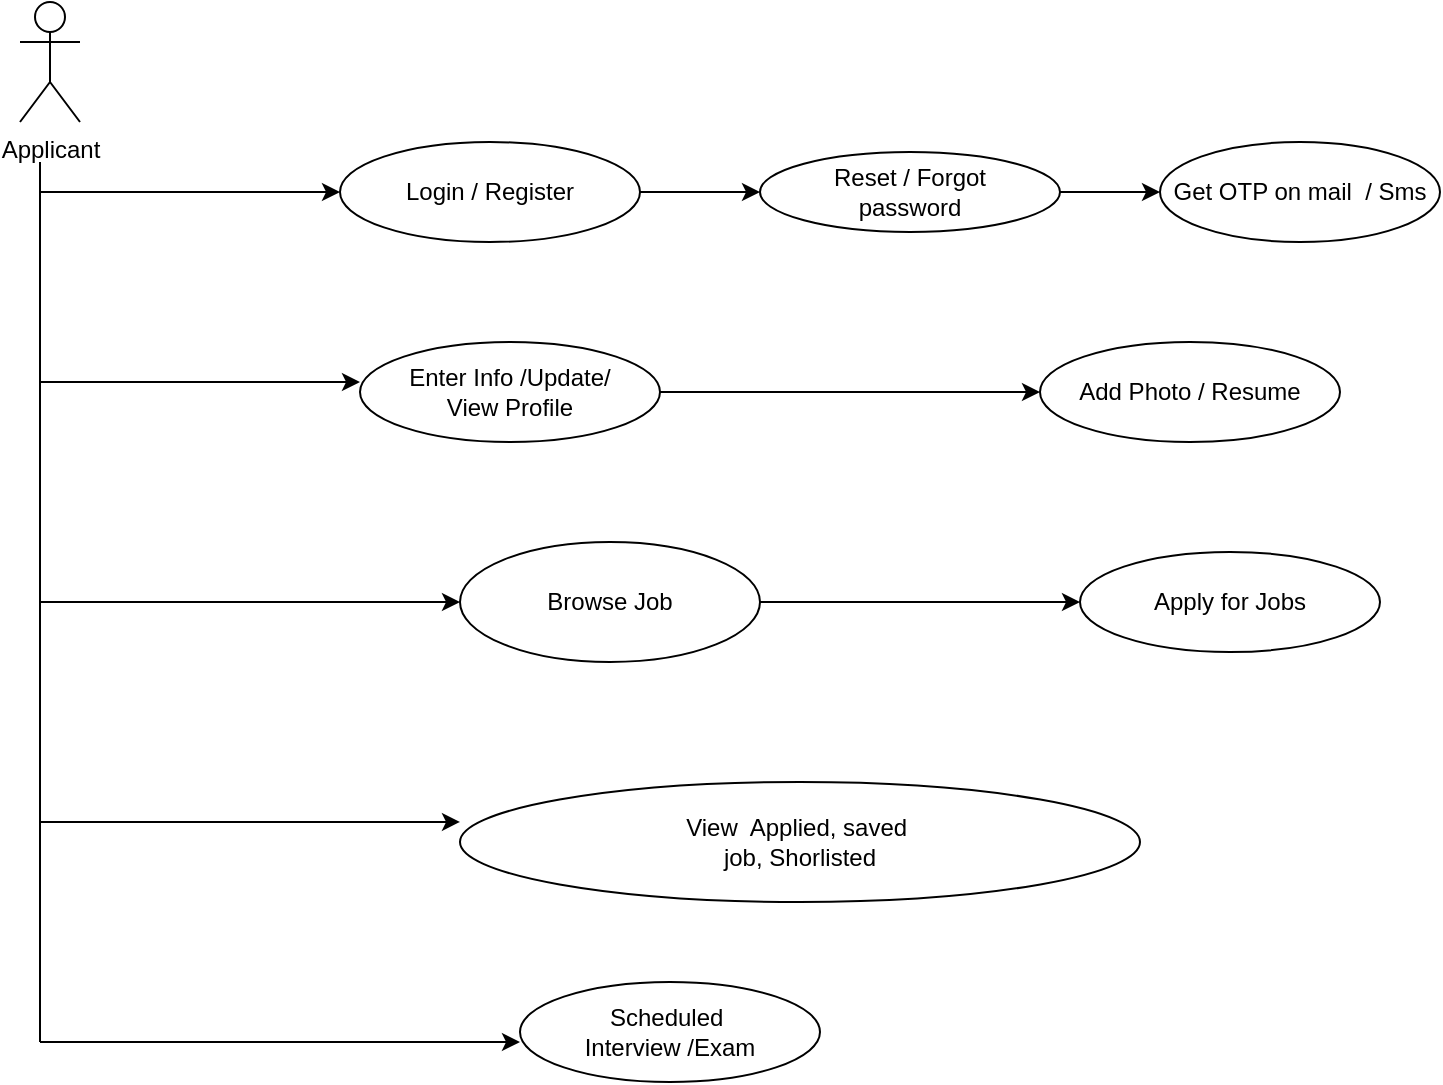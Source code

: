 <mxfile version="24.4.0" type="device">
  <diagram name="Page-1" id="rmdV34TMHCHs7Zhf5TT_">
    <mxGraphModel dx="1036" dy="614" grid="1" gridSize="10" guides="1" tooltips="1" connect="1" arrows="1" fold="1" page="1" pageScale="1" pageWidth="850" pageHeight="1100" math="0" shadow="0">
      <root>
        <mxCell id="0" />
        <mxCell id="1" parent="0" />
        <mxCell id="4mAj_5DQSImM4a3tBlVg-3" value="Browse Job" style="ellipse;whiteSpace=wrap;html=1;" vertex="1" parent="1">
          <mxGeometry x="310" y="310" width="150" height="60" as="geometry" />
        </mxCell>
        <mxCell id="4mAj_5DQSImM4a3tBlVg-4" value="" style="endArrow=classic;html=1;rounded=0;entryX=0;entryY=0.5;entryDx=0;entryDy=0;" edge="1" parent="1" target="4mAj_5DQSImM4a3tBlVg-3">
          <mxGeometry width="50" height="50" relative="1" as="geometry">
            <mxPoint x="100" y="340" as="sourcePoint" />
            <mxPoint x="450" y="290" as="targetPoint" />
            <Array as="points" />
          </mxGeometry>
        </mxCell>
        <mxCell id="4mAj_5DQSImM4a3tBlVg-5" value="View&amp;nbsp; Applied, saved&amp;nbsp;&lt;div&gt;job, Shorlisted&lt;/div&gt;" style="ellipse;whiteSpace=wrap;html=1;" vertex="1" parent="1">
          <mxGeometry x="310" y="430" width="340" height="60" as="geometry" />
        </mxCell>
        <mxCell id="4mAj_5DQSImM4a3tBlVg-6" value="" style="endArrow=classic;html=1;rounded=0;entryX=0;entryY=0.333;entryDx=0;entryDy=0;entryPerimeter=0;" edge="1" parent="1" target="4mAj_5DQSImM4a3tBlVg-5">
          <mxGeometry width="50" height="50" relative="1" as="geometry">
            <mxPoint x="100" y="450" as="sourcePoint" />
            <mxPoint x="230" y="400" as="targetPoint" />
          </mxGeometry>
        </mxCell>
        <mxCell id="4mAj_5DQSImM4a3tBlVg-7" value="" style="endArrow=classic;html=1;rounded=0;entryX=0;entryY=0.5;entryDx=0;entryDy=0;" edge="1" parent="1" target="4mAj_5DQSImM4a3tBlVg-25">
          <mxGeometry width="50" height="50" relative="1" as="geometry">
            <mxPoint x="100" y="135" as="sourcePoint" />
            <mxPoint x="240" y="135" as="targetPoint" />
            <Array as="points" />
          </mxGeometry>
        </mxCell>
        <mxCell id="4mAj_5DQSImM4a3tBlVg-8" value="" style="endArrow=classic;html=1;rounded=0;" edge="1" parent="1">
          <mxGeometry width="50" height="50" relative="1" as="geometry">
            <mxPoint x="100" y="230" as="sourcePoint" />
            <mxPoint x="260" y="230" as="targetPoint" />
            <Array as="points" />
          </mxGeometry>
        </mxCell>
        <mxCell id="4mAj_5DQSImM4a3tBlVg-9" value="Scheduled&amp;nbsp;&lt;div&gt;Interview /Exam&lt;/div&gt;" style="ellipse;whiteSpace=wrap;html=1;" vertex="1" parent="1">
          <mxGeometry x="340" y="530" width="150" height="50" as="geometry" />
        </mxCell>
        <mxCell id="4mAj_5DQSImM4a3tBlVg-10" value="Apply for&amp;nbsp;&lt;span style=&quot;background-color: initial;&quot;&gt;Jobs&lt;/span&gt;" style="ellipse;whiteSpace=wrap;html=1;" vertex="1" parent="1">
          <mxGeometry x="620" y="315" width="150" height="50" as="geometry" />
        </mxCell>
        <mxCell id="4mAj_5DQSImM4a3tBlVg-11" value="Add Photo / Resume" style="ellipse;whiteSpace=wrap;html=1;" vertex="1" parent="1">
          <mxGeometry x="600" y="210" width="150" height="50" as="geometry" />
        </mxCell>
        <mxCell id="4mAj_5DQSImM4a3tBlVg-12" value="" style="endArrow=classic;html=1;rounded=0;" edge="1" parent="1">
          <mxGeometry width="50" height="50" relative="1" as="geometry">
            <mxPoint x="100" y="560" as="sourcePoint" />
            <mxPoint x="340" y="560" as="targetPoint" />
          </mxGeometry>
        </mxCell>
        <mxCell id="4mAj_5DQSImM4a3tBlVg-13" value="" style="endArrow=classic;html=1;rounded=0;entryX=0;entryY=0.5;entryDx=0;entryDy=0;exitX=1;exitY=0.5;exitDx=0;exitDy=0;" edge="1" parent="1" source="4mAj_5DQSImM4a3tBlVg-3" target="4mAj_5DQSImM4a3tBlVg-10">
          <mxGeometry width="50" height="50" relative="1" as="geometry">
            <mxPoint x="500" y="330" as="sourcePoint" />
            <mxPoint x="670" y="480" as="targetPoint" />
          </mxGeometry>
        </mxCell>
        <mxCell id="4mAj_5DQSImM4a3tBlVg-14" value="" style="endArrow=classic;html=1;rounded=0;exitX=1;exitY=0.5;exitDx=0;exitDy=0;entryX=0;entryY=0.5;entryDx=0;entryDy=0;" edge="1" parent="1" source="4mAj_5DQSImM4a3tBlVg-31" target="4mAj_5DQSImM4a3tBlVg-11">
          <mxGeometry width="50" height="50" relative="1" as="geometry">
            <mxPoint x="440" y="220" as="sourcePoint" />
            <mxPoint x="600" y="240" as="targetPoint" />
          </mxGeometry>
        </mxCell>
        <mxCell id="4mAj_5DQSImM4a3tBlVg-17" value="Applicant" style="shape=umlActor;verticalLabelPosition=bottom;verticalAlign=top;html=1;outlineConnect=0;" vertex="1" parent="1">
          <mxGeometry x="90" y="40" width="30" height="60" as="geometry" />
        </mxCell>
        <mxCell id="4mAj_5DQSImM4a3tBlVg-24" value="" style="endArrow=none;html=1;rounded=0;" edge="1" parent="1">
          <mxGeometry width="50" height="50" relative="1" as="geometry">
            <mxPoint x="100" y="120" as="sourcePoint" />
            <mxPoint x="100" y="560" as="targetPoint" />
          </mxGeometry>
        </mxCell>
        <mxCell id="4mAj_5DQSImM4a3tBlVg-25" value="Login / Register" style="ellipse;whiteSpace=wrap;html=1;" vertex="1" parent="1">
          <mxGeometry x="250" y="110" width="150" height="50" as="geometry" />
        </mxCell>
        <mxCell id="4mAj_5DQSImM4a3tBlVg-26" value="Reset / Forgot&lt;div&gt;password&lt;/div&gt;" style="ellipse;whiteSpace=wrap;html=1;" vertex="1" parent="1">
          <mxGeometry x="460" y="115" width="150" height="40" as="geometry" />
        </mxCell>
        <mxCell id="4mAj_5DQSImM4a3tBlVg-27" value="Get OTP on mail&amp;nbsp; / Sms" style="ellipse;whiteSpace=wrap;html=1;" vertex="1" parent="1">
          <mxGeometry x="660" y="110" width="140" height="50" as="geometry" />
        </mxCell>
        <mxCell id="4mAj_5DQSImM4a3tBlVg-28" value="" style="endArrow=classic;html=1;rounded=0;entryX=0;entryY=0.5;entryDx=0;entryDy=0;exitX=1;exitY=0.5;exitDx=0;exitDy=0;" edge="1" parent="1" source="4mAj_5DQSImM4a3tBlVg-25" target="4mAj_5DQSImM4a3tBlVg-26">
          <mxGeometry width="50" height="50" relative="1" as="geometry">
            <mxPoint x="430" y="130" as="sourcePoint" />
            <mxPoint x="580" y="130" as="targetPoint" />
            <Array as="points" />
          </mxGeometry>
        </mxCell>
        <mxCell id="4mAj_5DQSImM4a3tBlVg-29" value="" style="endArrow=classic;html=1;rounded=0;entryX=0;entryY=0.5;entryDx=0;entryDy=0;exitX=1;exitY=0.5;exitDx=0;exitDy=0;" edge="1" parent="1" source="4mAj_5DQSImM4a3tBlVg-26" target="4mAj_5DQSImM4a3tBlVg-27">
          <mxGeometry width="50" height="50" relative="1" as="geometry">
            <mxPoint x="630" y="150" as="sourcePoint" />
            <mxPoint x="780" y="150" as="targetPoint" />
            <Array as="points" />
          </mxGeometry>
        </mxCell>
        <mxCell id="4mAj_5DQSImM4a3tBlVg-31" value="Enter Info /Update/&lt;div&gt;View Profile&lt;/div&gt;" style="ellipse;whiteSpace=wrap;html=1;" vertex="1" parent="1">
          <mxGeometry x="260" y="210" width="150" height="50" as="geometry" />
        </mxCell>
      </root>
    </mxGraphModel>
  </diagram>
</mxfile>
